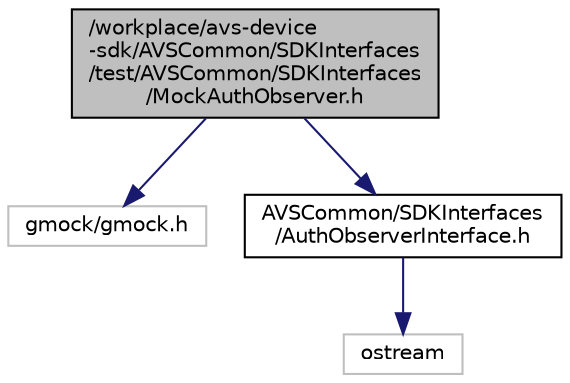 digraph "/workplace/avs-device-sdk/AVSCommon/SDKInterfaces/test/AVSCommon/SDKInterfaces/MockAuthObserver.h"
{
 // LATEX_PDF_SIZE
  edge [fontname="Helvetica",fontsize="10",labelfontname="Helvetica",labelfontsize="10"];
  node [fontname="Helvetica",fontsize="10",shape=record];
  Node1 [label="/workplace/avs-device\l-sdk/AVSCommon/SDKInterfaces\l/test/AVSCommon/SDKInterfaces\l/MockAuthObserver.h",height=0.2,width=0.4,color="black", fillcolor="grey75", style="filled", fontcolor="black",tooltip=" "];
  Node1 -> Node2 [color="midnightblue",fontsize="10",style="solid",fontname="Helvetica"];
  Node2 [label="gmock/gmock.h",height=0.2,width=0.4,color="grey75", fillcolor="white", style="filled",tooltip=" "];
  Node1 -> Node3 [color="midnightblue",fontsize="10",style="solid",fontname="Helvetica"];
  Node3 [label="AVSCommon/SDKInterfaces\l/AuthObserverInterface.h",height=0.2,width=0.4,color="black", fillcolor="white", style="filled",URL="$_auth_observer_interface_8h.html",tooltip=" "];
  Node3 -> Node4 [color="midnightblue",fontsize="10",style="solid",fontname="Helvetica"];
  Node4 [label="ostream",height=0.2,width=0.4,color="grey75", fillcolor="white", style="filled",tooltip=" "];
}
